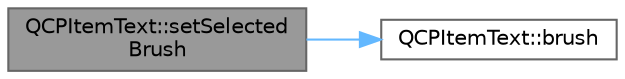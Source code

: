 digraph "QCPItemText::setSelectedBrush"
{
 // LATEX_PDF_SIZE
  bgcolor="transparent";
  edge [fontname=Helvetica,fontsize=10,labelfontname=Helvetica,labelfontsize=10];
  node [fontname=Helvetica,fontsize=10,shape=box,height=0.2,width=0.4];
  rankdir="LR";
  Node1 [label="QCPItemText::setSelected\lBrush",height=0.2,width=0.4,color="gray40", fillcolor="grey60", style="filled", fontcolor="black",tooltip=" "];
  Node1 -> Node2 [color="steelblue1",style="solid"];
  Node2 [label="QCPItemText::brush",height=0.2,width=0.4,color="grey40", fillcolor="white", style="filled",URL="$class_q_c_p_item_text.html#a2600b9b419f17e2e2381f5ed8267da62",tooltip=" "];
}
